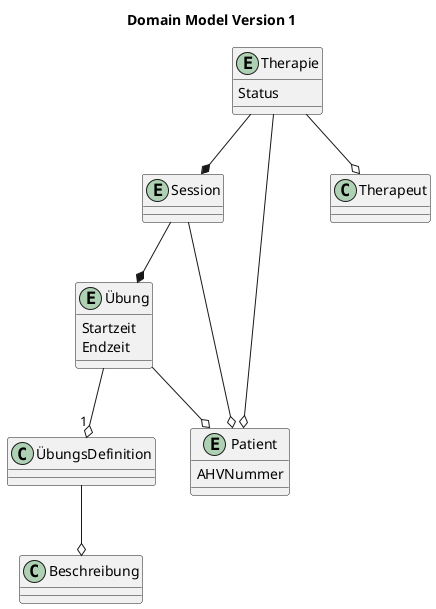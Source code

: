 @startuml test diagram
title Domain Model Version 1
Entity Therapie {
    Status
}
Entity Session
Entity Übung {
    Startzeit
    Endzeit
}
Entity Patient {
    AHVNummer
}

Class ÜbungsDefinition
Class Beschreibung
Class Therapeut


Therapie --* Session

Session --* Übung

Therapie --o Patient

Session --o Patient

Übung --o Patient

Übung --o "1" ÜbungsDefinition

ÜbungsDefinition --o Beschreibung

Therapie --o Therapeut

@enduml